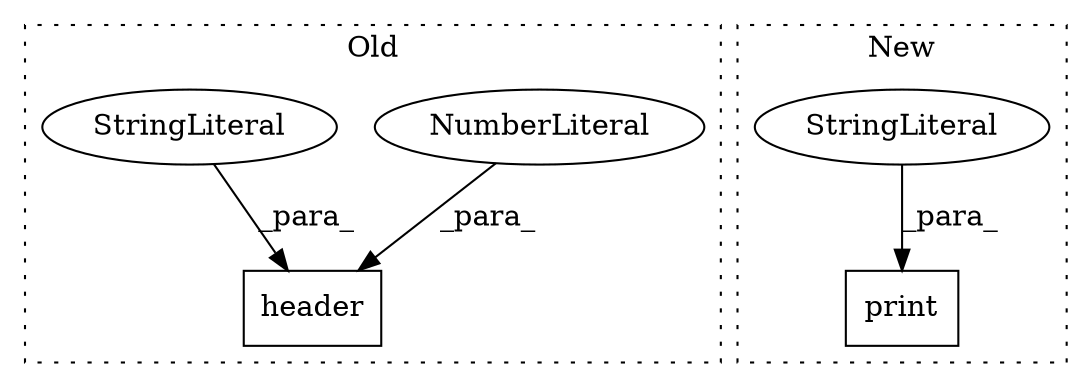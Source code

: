 digraph G {
subgraph cluster0 {
1 [label="header" a="32" s="361,390" l="7,1" shape="box"];
3 [label="NumberLiteral" a="34" s="389" l="1" shape="ellipse"];
5 [label="StringLiteral" a="45" s="368" l="20" shape="ellipse"];
label = "Old";
style="dotted";
}
subgraph cluster1 {
2 [label="print" a="32" s="518,543" l="6,1" shape="box"];
4 [label="StringLiteral" a="45" s="524" l="19" shape="ellipse"];
label = "New";
style="dotted";
}
3 -> 1 [label="_para_"];
4 -> 2 [label="_para_"];
5 -> 1 [label="_para_"];
}